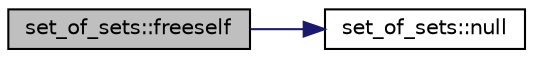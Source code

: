 digraph "set_of_sets::freeself"
{
  edge [fontname="Helvetica",fontsize="10",labelfontname="Helvetica",labelfontsize="10"];
  node [fontname="Helvetica",fontsize="10",shape=record];
  rankdir="LR";
  Node134 [label="set_of_sets::freeself",height=0.2,width=0.4,color="black", fillcolor="grey75", style="filled", fontcolor="black"];
  Node134 -> Node135 [color="midnightblue",fontsize="10",style="solid",fontname="Helvetica"];
  Node135 [label="set_of_sets::null",height=0.2,width=0.4,color="black", fillcolor="white", style="filled",URL="$da/dd6/classset__of__sets.html#a0781046b5156beb68e73fc3794df0b57"];
}
